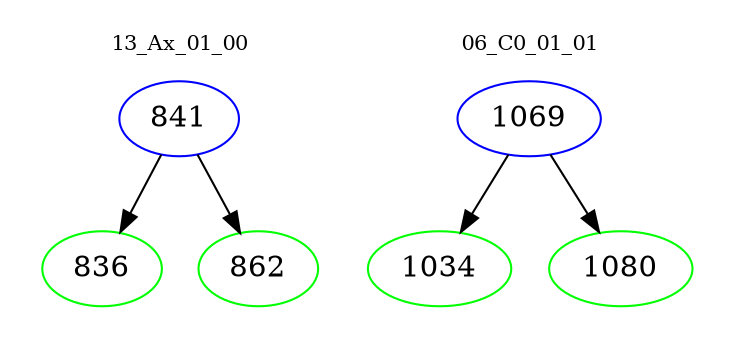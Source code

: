 digraph{
subgraph cluster_0 {
color = white
label = "13_Ax_01_00";
fontsize=10;
T0_841 [label="841", color="blue"]
T0_841 -> T0_836 [color="black"]
T0_836 [label="836", color="green"]
T0_841 -> T0_862 [color="black"]
T0_862 [label="862", color="green"]
}
subgraph cluster_1 {
color = white
label = "06_C0_01_01";
fontsize=10;
T1_1069 [label="1069", color="blue"]
T1_1069 -> T1_1034 [color="black"]
T1_1034 [label="1034", color="green"]
T1_1069 -> T1_1080 [color="black"]
T1_1080 [label="1080", color="green"]
}
}
